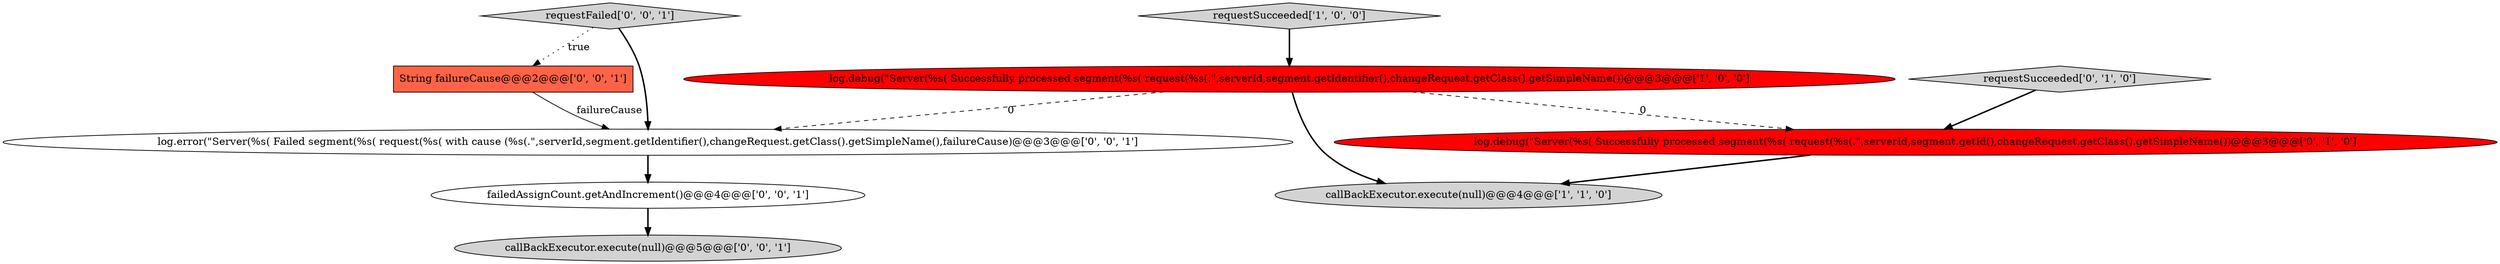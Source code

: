 digraph {
8 [style = filled, label = "callBackExecutor.execute(null)@@@5@@@['0', '0', '1']", fillcolor = lightgray, shape = ellipse image = "AAA0AAABBB3BBB"];
9 [style = filled, label = "requestFailed['0', '0', '1']", fillcolor = lightgray, shape = diamond image = "AAA0AAABBB3BBB"];
2 [style = filled, label = "log.debug(\"Server(%s( Successfully processed segment(%s( request(%s(.\",serverId,segment.getIdentifier(),changeRequest.getClass().getSimpleName())@@@3@@@['1', '0', '0']", fillcolor = red, shape = ellipse image = "AAA1AAABBB1BBB"];
3 [style = filled, label = "log.debug(\"Server(%s( Successfully processed segment(%s( request(%s(.\",serverId,segment.getId(),changeRequest.getClass().getSimpleName())@@@3@@@['0', '1', '0']", fillcolor = red, shape = ellipse image = "AAA1AAABBB2BBB"];
6 [style = filled, label = "String failureCause@@@2@@@['0', '0', '1']", fillcolor = tomato, shape = box image = "AAA0AAABBB3BBB"];
0 [style = filled, label = "requestSucceeded['1', '0', '0']", fillcolor = lightgray, shape = diamond image = "AAA0AAABBB1BBB"];
1 [style = filled, label = "callBackExecutor.execute(null)@@@4@@@['1', '1', '0']", fillcolor = lightgray, shape = ellipse image = "AAA0AAABBB1BBB"];
5 [style = filled, label = "log.error(\"Server(%s( Failed segment(%s( request(%s( with cause (%s(.\",serverId,segment.getIdentifier(),changeRequest.getClass().getSimpleName(),failureCause)@@@3@@@['0', '0', '1']", fillcolor = white, shape = ellipse image = "AAA0AAABBB3BBB"];
4 [style = filled, label = "requestSucceeded['0', '1', '0']", fillcolor = lightgray, shape = diamond image = "AAA0AAABBB2BBB"];
7 [style = filled, label = "failedAssignCount.getAndIncrement()@@@4@@@['0', '0', '1']", fillcolor = white, shape = ellipse image = "AAA0AAABBB3BBB"];
9->5 [style = bold, label=""];
5->7 [style = bold, label=""];
4->3 [style = bold, label=""];
2->5 [style = dashed, label="0"];
3->1 [style = bold, label=""];
2->3 [style = dashed, label="0"];
7->8 [style = bold, label=""];
9->6 [style = dotted, label="true"];
2->1 [style = bold, label=""];
6->5 [style = solid, label="failureCause"];
0->2 [style = bold, label=""];
}
